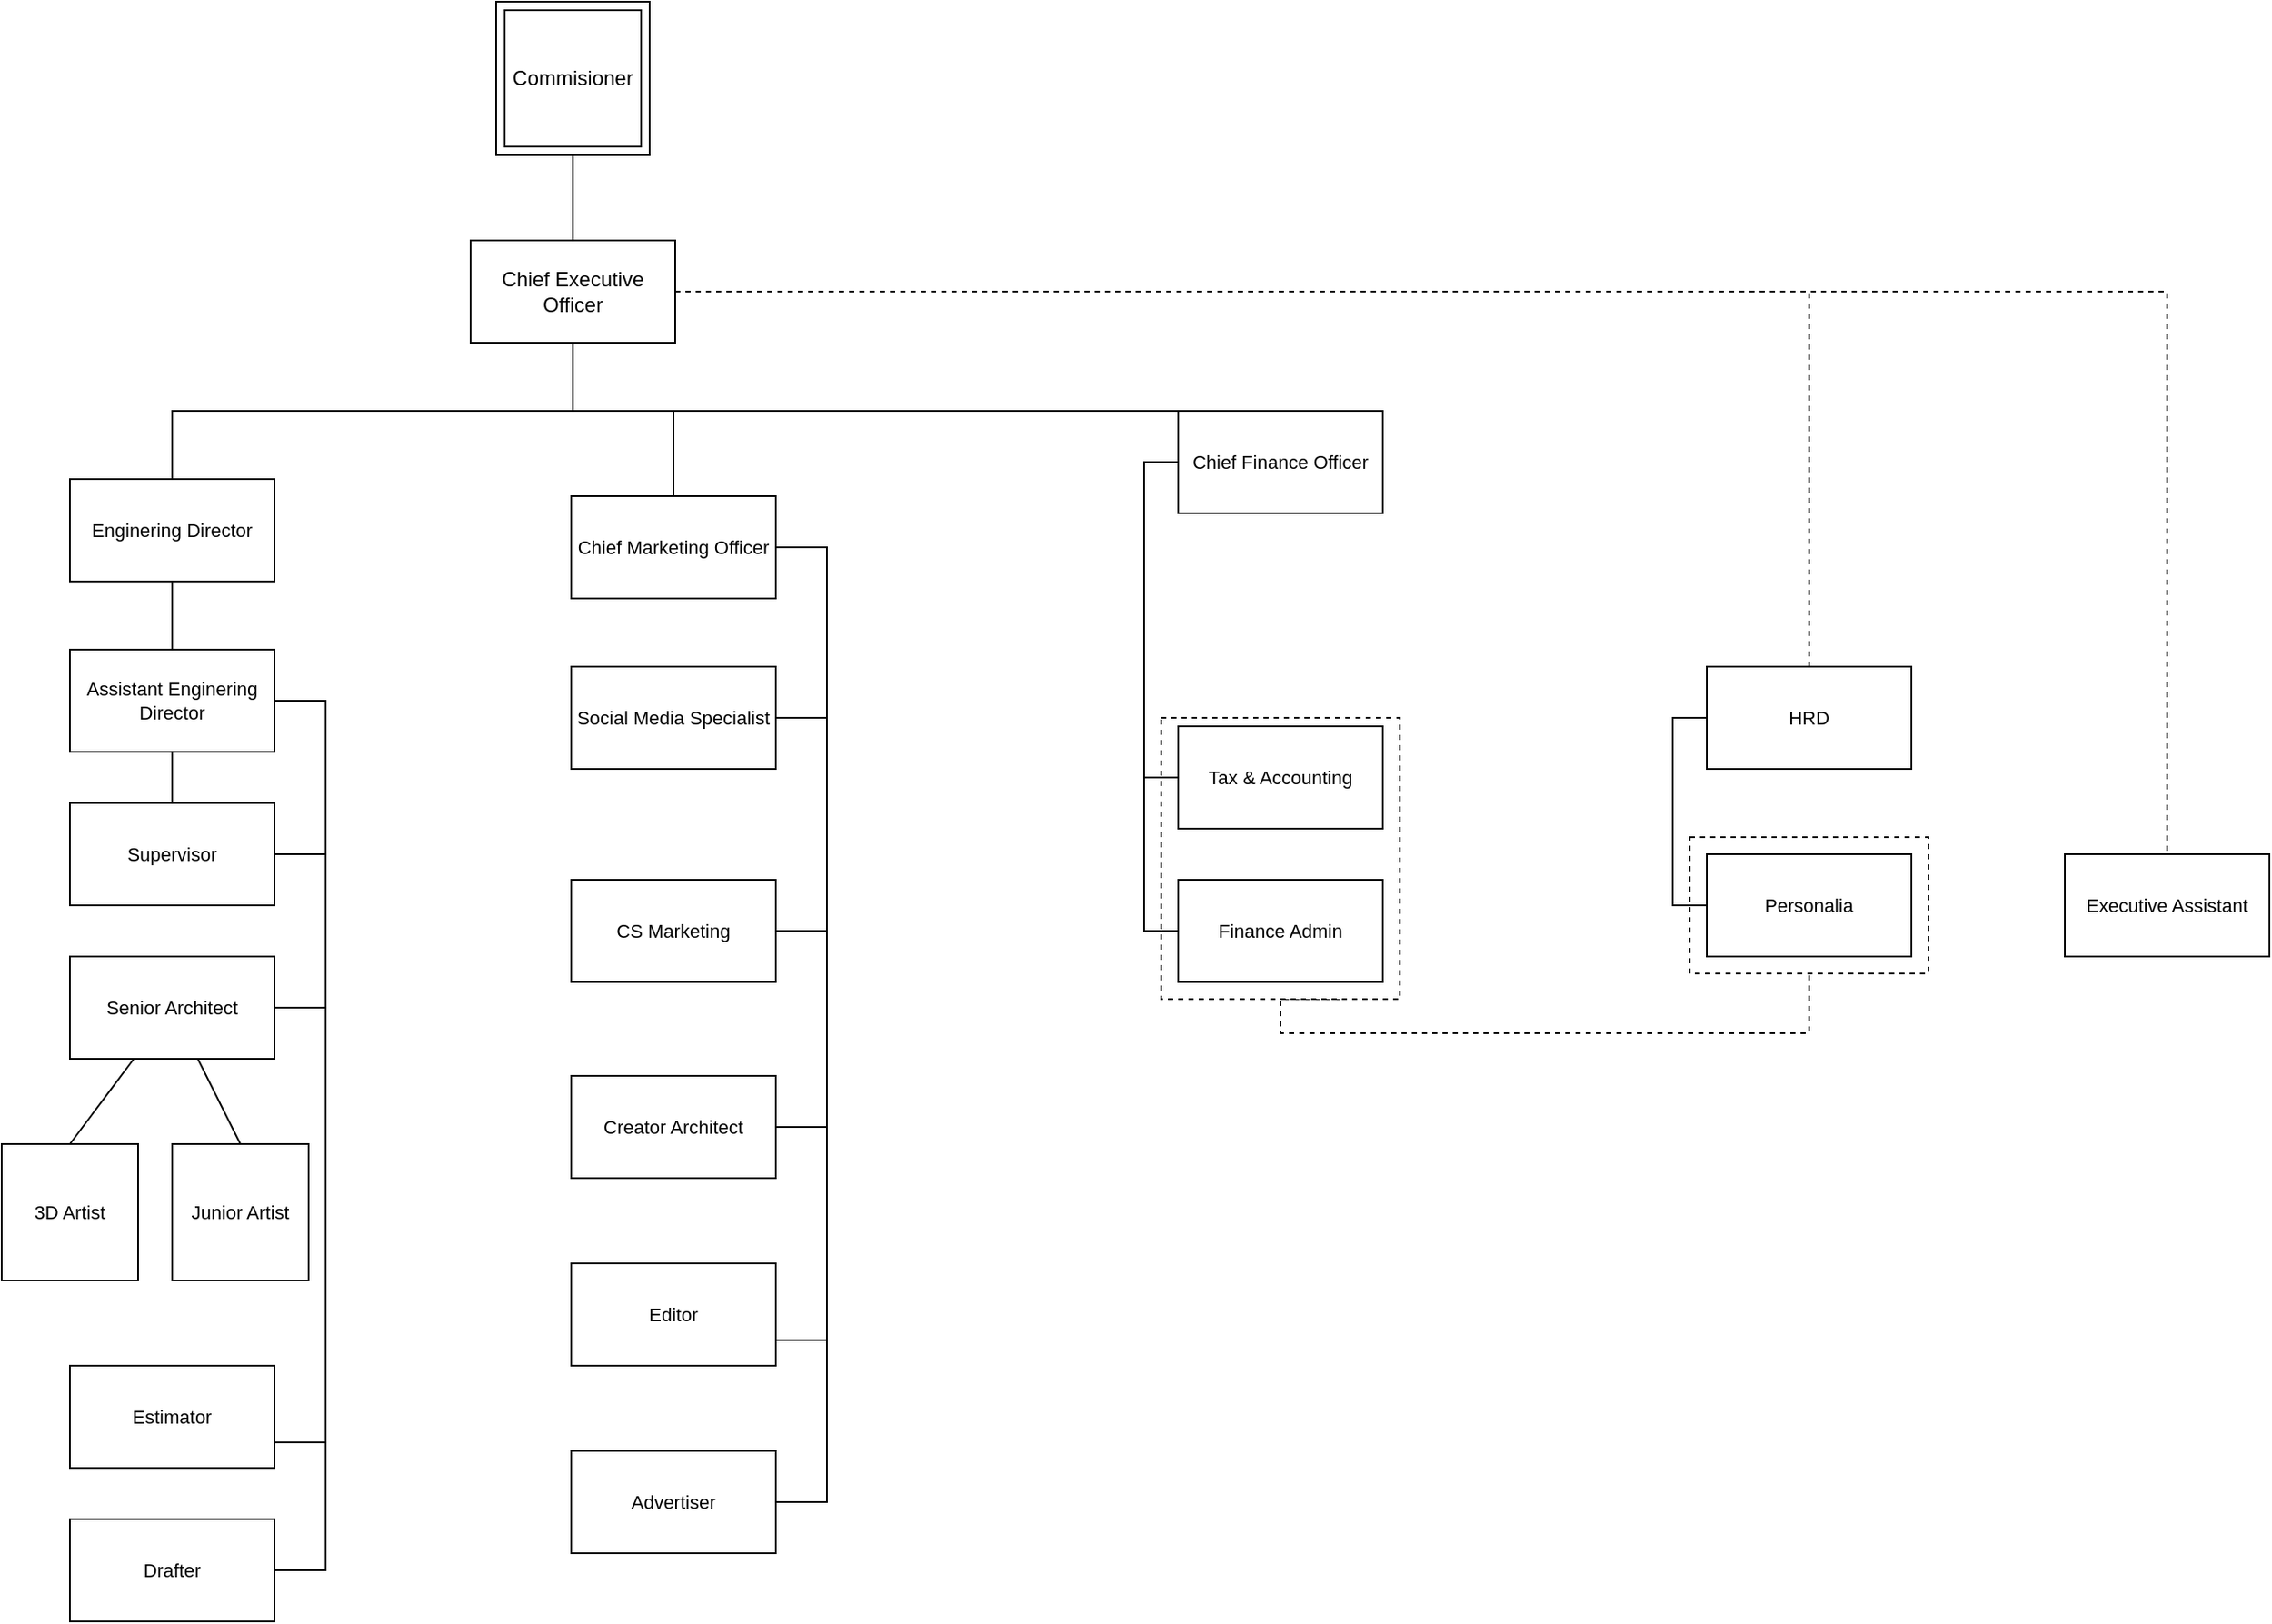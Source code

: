 <mxfile version="26.2.13">
  <diagram name="Halaman-1" id="KRT9VMPpkP1ITBcSx__i">
    <mxGraphModel dx="2264" dy="947" grid="1" gridSize="10" guides="1" tooltips="1" connect="1" arrows="1" fold="1" page="1" pageScale="1" pageWidth="827" pageHeight="1169" math="0" shadow="0">
      <root>
        <mxCell id="0" />
        <mxCell id="1" parent="0" />
        <mxCell id="sU6_pWVD_D7WRCJYZStw-86" value="" style="fontStyle=0;dashed=1;html=1;whiteSpace=wrap;fontFamily=Helvetica;fontSize=11;fontColor=default;labelBackgroundColor=default;" vertex="1" parent="1">
          <mxGeometry x="1070" y="590" width="140" height="80" as="geometry" />
        </mxCell>
        <mxCell id="sU6_pWVD_D7WRCJYZStw-89" style="edgeStyle=orthogonalEdgeStyle;shape=connector;rounded=0;orthogonalLoop=1;jettySize=auto;html=1;exitX=0.75;exitY=1;exitDx=0;exitDy=0;entryX=0.5;entryY=1;entryDx=0;entryDy=0;dashed=1;strokeColor=default;align=center;verticalAlign=middle;fontFamily=Helvetica;fontSize=11;fontColor=default;labelBackgroundColor=default;endArrow=none;" edge="1" parent="1" source="sU6_pWVD_D7WRCJYZStw-47" target="sU6_pWVD_D7WRCJYZStw-86">
          <mxGeometry relative="1" as="geometry">
            <Array as="points">
              <mxPoint x="830" y="685" />
              <mxPoint x="830" y="705" />
              <mxPoint x="1140" y="705" />
            </Array>
          </mxGeometry>
        </mxCell>
        <mxCell id="sU6_pWVD_D7WRCJYZStw-47" value="" style="fontStyle=0;dashed=1;html=1;whiteSpace=wrap;fontFamily=Helvetica;fontSize=11;fontColor=default;labelBackgroundColor=default;" vertex="1" parent="1">
          <mxGeometry x="760" y="520" width="140" height="165" as="geometry" />
        </mxCell>
        <mxCell id="sU6_pWVD_D7WRCJYZStw-2" value="" style="whiteSpace=wrap;html=1;aspect=fixed;" vertex="1" parent="1">
          <mxGeometry x="370" y="100" width="90" height="90" as="geometry" />
        </mxCell>
        <mxCell id="sU6_pWVD_D7WRCJYZStw-1" value="C&lt;span style=&quot;background-color: transparent; color: light-dark(rgb(0, 0, 0), rgb(255, 255, 255));&quot;&gt;ommisioner&lt;/span&gt;" style="whiteSpace=wrap;html=1;aspect=fixed;" vertex="1" parent="1">
          <mxGeometry x="375" y="105" width="80" height="80" as="geometry" />
        </mxCell>
        <mxCell id="sU6_pWVD_D7WRCJYZStw-13" style="edgeStyle=elbowEdgeStyle;shape=connector;rounded=0;orthogonalLoop=1;jettySize=auto;html=1;entryX=0.5;entryY=0;entryDx=0;entryDy=0;strokeColor=default;align=center;verticalAlign=middle;fontFamily=Helvetica;fontSize=11;fontColor=default;labelBackgroundColor=default;endArrow=none;elbow=vertical;" edge="1" parent="1" source="sU6_pWVD_D7WRCJYZStw-3" target="sU6_pWVD_D7WRCJYZStw-12">
          <mxGeometry relative="1" as="geometry" />
        </mxCell>
        <mxCell id="sU6_pWVD_D7WRCJYZStw-38" style="edgeStyle=orthogonalEdgeStyle;shape=connector;rounded=0;orthogonalLoop=1;jettySize=auto;html=1;entryX=0.5;entryY=0;entryDx=0;entryDy=0;strokeColor=default;align=center;verticalAlign=middle;fontFamily=Helvetica;fontSize=11;fontColor=default;labelBackgroundColor=default;endArrow=none;" edge="1" parent="1" source="sU6_pWVD_D7WRCJYZStw-3" target="sU6_pWVD_D7WRCJYZStw-36">
          <mxGeometry relative="1" as="geometry">
            <Array as="points">
              <mxPoint x="415" y="340" />
              <mxPoint x="630" y="340" />
            </Array>
          </mxGeometry>
        </mxCell>
        <mxCell id="sU6_pWVD_D7WRCJYZStw-95" style="edgeStyle=orthogonalEdgeStyle;shape=connector;rounded=0;orthogonalLoop=1;jettySize=auto;html=1;exitX=1;exitY=0.5;exitDx=0;exitDy=0;entryX=0.5;entryY=0;entryDx=0;entryDy=0;dashed=1;strokeColor=default;align=center;verticalAlign=middle;fontFamily=Helvetica;fontSize=11;fontColor=default;labelBackgroundColor=default;endArrow=none;" edge="1" parent="1" source="sU6_pWVD_D7WRCJYZStw-3" target="sU6_pWVD_D7WRCJYZStw-91">
          <mxGeometry relative="1" as="geometry" />
        </mxCell>
        <mxCell id="sU6_pWVD_D7WRCJYZStw-97" style="edgeStyle=orthogonalEdgeStyle;shape=connector;rounded=0;orthogonalLoop=1;jettySize=auto;html=1;exitX=1;exitY=0.5;exitDx=0;exitDy=0;entryX=0.5;entryY=0;entryDx=0;entryDy=0;dashed=1;strokeColor=default;align=center;verticalAlign=middle;fontFamily=Helvetica;fontSize=11;fontColor=default;labelBackgroundColor=default;endArrow=none;" edge="1" parent="1" source="sU6_pWVD_D7WRCJYZStw-3" target="sU6_pWVD_D7WRCJYZStw-96">
          <mxGeometry relative="1" as="geometry" />
        </mxCell>
        <mxCell id="sU6_pWVD_D7WRCJYZStw-98" style="edgeStyle=elbowEdgeStyle;shape=connector;rounded=0;orthogonalLoop=1;jettySize=auto;elbow=vertical;html=1;exitX=0.5;exitY=1;exitDx=0;exitDy=0;entryX=0.5;entryY=0;entryDx=0;entryDy=0;strokeColor=default;align=center;verticalAlign=middle;fontFamily=Helvetica;fontSize=11;fontColor=default;labelBackgroundColor=default;endArrow=none;" edge="1" parent="1" source="sU6_pWVD_D7WRCJYZStw-3" target="sU6_pWVD_D7WRCJYZStw-34">
          <mxGeometry relative="1" as="geometry">
            <Array as="points">
              <mxPoint x="450" y="340" />
            </Array>
          </mxGeometry>
        </mxCell>
        <mxCell id="sU6_pWVD_D7WRCJYZStw-3" value="Chief Executive Officer" style="rounded=0;whiteSpace=wrap;html=1;" vertex="1" parent="1">
          <mxGeometry x="355" y="240" width="120" height="60" as="geometry" />
        </mxCell>
        <mxCell id="sU6_pWVD_D7WRCJYZStw-6" value="" style="endArrow=none;html=1;rounded=0;exitX=0.5;exitY=1;exitDx=0;exitDy=0;entryX=0.5;entryY=0;entryDx=0;entryDy=0;" edge="1" parent="1" source="sU6_pWVD_D7WRCJYZStw-2" target="sU6_pWVD_D7WRCJYZStw-3">
          <mxGeometry width="50" height="50" relative="1" as="geometry">
            <mxPoint x="470" y="200" as="sourcePoint" />
            <mxPoint x="660" y="130" as="targetPoint" />
          </mxGeometry>
        </mxCell>
        <mxCell id="sU6_pWVD_D7WRCJYZStw-15" style="edgeStyle=none;shape=connector;rounded=0;orthogonalLoop=1;jettySize=auto;html=1;strokeColor=default;align=center;verticalAlign=middle;fontFamily=Helvetica;fontSize=11;fontColor=default;labelBackgroundColor=default;endArrow=none;" edge="1" parent="1" source="sU6_pWVD_D7WRCJYZStw-12" target="sU6_pWVD_D7WRCJYZStw-14">
          <mxGeometry relative="1" as="geometry" />
        </mxCell>
        <mxCell id="sU6_pWVD_D7WRCJYZStw-12" value="Enginering Director" style="rounded=0;whiteSpace=wrap;html=1;fontFamily=Helvetica;fontSize=11;fontColor=default;labelBackgroundColor=default;" vertex="1" parent="1">
          <mxGeometry x="120" y="380" width="120" height="60" as="geometry" />
        </mxCell>
        <mxCell id="sU6_pWVD_D7WRCJYZStw-17" style="edgeStyle=none;shape=connector;rounded=0;orthogonalLoop=1;jettySize=auto;html=1;entryX=0.5;entryY=0;entryDx=0;entryDy=0;strokeColor=default;align=center;verticalAlign=middle;fontFamily=Helvetica;fontSize=11;fontColor=default;labelBackgroundColor=default;endArrow=none;" edge="1" parent="1" source="sU6_pWVD_D7WRCJYZStw-14" target="sU6_pWVD_D7WRCJYZStw-16">
          <mxGeometry relative="1" as="geometry" />
        </mxCell>
        <mxCell id="sU6_pWVD_D7WRCJYZStw-20" style="edgeStyle=entityRelationEdgeStyle;shape=connector;rounded=0;orthogonalLoop=1;jettySize=auto;html=1;entryX=1;entryY=0.5;entryDx=0;entryDy=0;strokeColor=default;align=center;verticalAlign=middle;fontFamily=Helvetica;fontSize=11;fontColor=default;labelBackgroundColor=default;endArrow=none;" edge="1" parent="1" source="sU6_pWVD_D7WRCJYZStw-14" target="sU6_pWVD_D7WRCJYZStw-16">
          <mxGeometry relative="1" as="geometry" />
        </mxCell>
        <mxCell id="sU6_pWVD_D7WRCJYZStw-22" style="edgeStyle=entityRelationEdgeStyle;shape=connector;rounded=0;orthogonalLoop=1;jettySize=auto;html=1;entryX=1;entryY=0.5;entryDx=0;entryDy=0;strokeColor=default;align=center;verticalAlign=middle;fontFamily=Helvetica;fontSize=11;fontColor=default;labelBackgroundColor=default;endArrow=none;" edge="1" parent="1" source="sU6_pWVD_D7WRCJYZStw-14" target="sU6_pWVD_D7WRCJYZStw-21">
          <mxGeometry relative="1" as="geometry" />
        </mxCell>
        <mxCell id="sU6_pWVD_D7WRCJYZStw-33" style="edgeStyle=entityRelationEdgeStyle;shape=connector;rounded=0;orthogonalLoop=1;jettySize=auto;html=1;entryX=1;entryY=0.5;entryDx=0;entryDy=0;strokeColor=default;align=center;verticalAlign=middle;fontFamily=Helvetica;fontSize=11;fontColor=default;labelBackgroundColor=default;endArrow=none;" edge="1" parent="1" source="sU6_pWVD_D7WRCJYZStw-14" target="sU6_pWVD_D7WRCJYZStw-32">
          <mxGeometry relative="1" as="geometry" />
        </mxCell>
        <mxCell id="sU6_pWVD_D7WRCJYZStw-14" value="Assistant Enginering Director" style="rounded=0;whiteSpace=wrap;html=1;fontFamily=Helvetica;fontSize=11;fontColor=default;labelBackgroundColor=default;" vertex="1" parent="1">
          <mxGeometry x="120" y="480" width="120" height="60" as="geometry" />
        </mxCell>
        <mxCell id="sU6_pWVD_D7WRCJYZStw-16" value="Supervisor" style="rounded=0;whiteSpace=wrap;html=1;fontFamily=Helvetica;fontSize=11;fontColor=default;labelBackgroundColor=default;" vertex="1" parent="1">
          <mxGeometry x="120" y="570" width="120" height="60" as="geometry" />
        </mxCell>
        <mxCell id="sU6_pWVD_D7WRCJYZStw-28" style="edgeStyle=none;shape=connector;rounded=0;orthogonalLoop=1;jettySize=auto;html=1;entryX=0.5;entryY=0;entryDx=0;entryDy=0;strokeColor=default;align=center;verticalAlign=middle;fontFamily=Helvetica;fontSize=11;fontColor=default;labelBackgroundColor=default;endArrow=none;" edge="1" parent="1" source="sU6_pWVD_D7WRCJYZStw-21" target="sU6_pWVD_D7WRCJYZStw-26">
          <mxGeometry relative="1" as="geometry" />
        </mxCell>
        <mxCell id="sU6_pWVD_D7WRCJYZStw-29" style="edgeStyle=none;shape=connector;rounded=0;orthogonalLoop=1;jettySize=auto;html=1;entryX=0.5;entryY=0;entryDx=0;entryDy=0;strokeColor=default;align=center;verticalAlign=middle;fontFamily=Helvetica;fontSize=11;fontColor=default;labelBackgroundColor=default;endArrow=none;" edge="1" parent="1" source="sU6_pWVD_D7WRCJYZStw-21" target="sU6_pWVD_D7WRCJYZStw-27">
          <mxGeometry relative="1" as="geometry" />
        </mxCell>
        <mxCell id="sU6_pWVD_D7WRCJYZStw-31" style="edgeStyle=entityRelationEdgeStyle;shape=connector;rounded=0;orthogonalLoop=1;jettySize=auto;html=1;entryX=1;entryY=0.75;entryDx=0;entryDy=0;strokeColor=default;align=center;verticalAlign=middle;fontFamily=Helvetica;fontSize=11;fontColor=default;labelBackgroundColor=default;endArrow=none;" edge="1" parent="1" source="sU6_pWVD_D7WRCJYZStw-21" target="sU6_pWVD_D7WRCJYZStw-30">
          <mxGeometry relative="1" as="geometry" />
        </mxCell>
        <mxCell id="sU6_pWVD_D7WRCJYZStw-21" value="Senior Architect" style="rounded=0;whiteSpace=wrap;html=1;fontFamily=Helvetica;fontSize=11;fontColor=default;labelBackgroundColor=default;" vertex="1" parent="1">
          <mxGeometry x="120" y="660" width="120" height="60" as="geometry" />
        </mxCell>
        <mxCell id="sU6_pWVD_D7WRCJYZStw-26" value="3D Artist" style="whiteSpace=wrap;html=1;aspect=fixed;fontFamily=Helvetica;fontSize=11;fontColor=default;labelBackgroundColor=default;" vertex="1" parent="1">
          <mxGeometry x="80" y="770" width="80" height="80" as="geometry" />
        </mxCell>
        <mxCell id="sU6_pWVD_D7WRCJYZStw-27" value="Junior Artist" style="whiteSpace=wrap;html=1;aspect=fixed;fontFamily=Helvetica;fontSize=11;fontColor=default;labelBackgroundColor=default;" vertex="1" parent="1">
          <mxGeometry x="180" y="770" width="80" height="80" as="geometry" />
        </mxCell>
        <mxCell id="sU6_pWVD_D7WRCJYZStw-30" value="Estimator" style="rounded=0;whiteSpace=wrap;html=1;fontFamily=Helvetica;fontSize=11;fontColor=default;labelBackgroundColor=default;" vertex="1" parent="1">
          <mxGeometry x="120" y="900" width="120" height="60" as="geometry" />
        </mxCell>
        <mxCell id="sU6_pWVD_D7WRCJYZStw-32" value="Drafter" style="rounded=0;whiteSpace=wrap;html=1;fontFamily=Helvetica;fontSize=11;fontColor=default;labelBackgroundColor=default;" vertex="1" parent="1">
          <mxGeometry x="120" y="990" width="120" height="60" as="geometry" />
        </mxCell>
        <mxCell id="sU6_pWVD_D7WRCJYZStw-105" style="edgeStyle=entityRelationEdgeStyle;shape=connector;rounded=0;orthogonalLoop=1;jettySize=auto;html=1;exitX=1;exitY=0.5;exitDx=0;exitDy=0;entryX=1;entryY=0.5;entryDx=0;entryDy=0;strokeColor=default;align=center;verticalAlign=middle;fontFamily=Helvetica;fontSize=11;fontColor=default;labelBackgroundColor=default;endArrow=none;" edge="1" parent="1" source="sU6_pWVD_D7WRCJYZStw-34" target="sU6_pWVD_D7WRCJYZStw-99">
          <mxGeometry relative="1" as="geometry" />
        </mxCell>
        <mxCell id="sU6_pWVD_D7WRCJYZStw-106" style="edgeStyle=entityRelationEdgeStyle;shape=connector;rounded=0;orthogonalLoop=1;jettySize=auto;html=1;exitX=1;exitY=0.5;exitDx=0;exitDy=0;entryX=1;entryY=0.5;entryDx=0;entryDy=0;strokeColor=default;align=center;verticalAlign=middle;fontFamily=Helvetica;fontSize=11;fontColor=default;labelBackgroundColor=default;endArrow=none;" edge="1" parent="1" source="sU6_pWVD_D7WRCJYZStw-34" target="sU6_pWVD_D7WRCJYZStw-100">
          <mxGeometry relative="1" as="geometry" />
        </mxCell>
        <mxCell id="sU6_pWVD_D7WRCJYZStw-107" style="edgeStyle=entityRelationEdgeStyle;shape=connector;rounded=0;orthogonalLoop=1;jettySize=auto;html=1;exitX=1;exitY=0.5;exitDx=0;exitDy=0;entryX=1;entryY=0.5;entryDx=0;entryDy=0;strokeColor=default;align=center;verticalAlign=middle;fontFamily=Helvetica;fontSize=11;fontColor=default;labelBackgroundColor=default;endArrow=none;" edge="1" parent="1" source="sU6_pWVD_D7WRCJYZStw-34" target="sU6_pWVD_D7WRCJYZStw-101">
          <mxGeometry relative="1" as="geometry" />
        </mxCell>
        <mxCell id="sU6_pWVD_D7WRCJYZStw-108" style="edgeStyle=entityRelationEdgeStyle;shape=connector;rounded=0;orthogonalLoop=1;jettySize=auto;html=1;exitX=1;exitY=0.5;exitDx=0;exitDy=0;entryX=1;entryY=0.75;entryDx=0;entryDy=0;strokeColor=default;align=center;verticalAlign=middle;fontFamily=Helvetica;fontSize=11;fontColor=default;labelBackgroundColor=default;endArrow=none;" edge="1" parent="1" source="sU6_pWVD_D7WRCJYZStw-34" target="sU6_pWVD_D7WRCJYZStw-102">
          <mxGeometry relative="1" as="geometry" />
        </mxCell>
        <mxCell id="sU6_pWVD_D7WRCJYZStw-109" style="edgeStyle=entityRelationEdgeStyle;shape=connector;rounded=0;orthogonalLoop=1;jettySize=auto;html=1;exitX=1;exitY=0.5;exitDx=0;exitDy=0;entryX=1;entryY=0.5;entryDx=0;entryDy=0;strokeColor=default;align=center;verticalAlign=middle;fontFamily=Helvetica;fontSize=11;fontColor=default;labelBackgroundColor=default;endArrow=none;" edge="1" parent="1" source="sU6_pWVD_D7WRCJYZStw-34" target="sU6_pWVD_D7WRCJYZStw-103">
          <mxGeometry relative="1" as="geometry" />
        </mxCell>
        <mxCell id="sU6_pWVD_D7WRCJYZStw-34" value="Chief Marketing Officer" style="rounded=0;whiteSpace=wrap;html=1;fontFamily=Helvetica;fontSize=11;fontColor=default;labelBackgroundColor=default;" vertex="1" parent="1">
          <mxGeometry x="414" y="390" width="120" height="60" as="geometry" />
        </mxCell>
        <mxCell id="sU6_pWVD_D7WRCJYZStw-82" style="edgeStyle=orthogonalEdgeStyle;shape=connector;rounded=0;orthogonalLoop=1;jettySize=auto;html=1;exitX=0;exitY=0.25;exitDx=0;exitDy=0;entryX=0;entryY=0.5;entryDx=0;entryDy=0;strokeColor=default;align=center;verticalAlign=middle;fontFamily=Helvetica;fontSize=11;fontColor=default;labelBackgroundColor=default;endArrow=none;" edge="1" parent="1" source="sU6_pWVD_D7WRCJYZStw-36" target="sU6_pWVD_D7WRCJYZStw-39">
          <mxGeometry relative="1" as="geometry">
            <Array as="points">
              <mxPoint x="770" y="370" />
              <mxPoint x="750" y="370" />
              <mxPoint x="750" y="555" />
            </Array>
          </mxGeometry>
        </mxCell>
        <mxCell id="sU6_pWVD_D7WRCJYZStw-83" style="edgeStyle=orthogonalEdgeStyle;shape=connector;rounded=0;orthogonalLoop=1;jettySize=auto;html=1;exitX=0;exitY=0.5;exitDx=0;exitDy=0;entryX=0;entryY=0.5;entryDx=0;entryDy=0;strokeColor=default;align=center;verticalAlign=middle;fontFamily=Helvetica;fontSize=11;fontColor=default;labelBackgroundColor=default;endArrow=none;" edge="1" parent="1" source="sU6_pWVD_D7WRCJYZStw-36" target="sU6_pWVD_D7WRCJYZStw-42">
          <mxGeometry relative="1" as="geometry" />
        </mxCell>
        <mxCell id="sU6_pWVD_D7WRCJYZStw-36" value="Chief Finance Officer" style="rounded=0;whiteSpace=wrap;html=1;fontFamily=Helvetica;fontSize=11;fontColor=default;labelBackgroundColor=default;" vertex="1" parent="1">
          <mxGeometry x="770" y="340" width="120" height="60" as="geometry" />
        </mxCell>
        <mxCell id="sU6_pWVD_D7WRCJYZStw-39" value="Tax &amp;amp; Accounting" style="rounded=0;whiteSpace=wrap;html=1;fontFamily=Helvetica;fontSize=11;fontColor=default;labelBackgroundColor=default;" vertex="1" parent="1">
          <mxGeometry x="770" y="525" width="120" height="60" as="geometry" />
        </mxCell>
        <mxCell id="sU6_pWVD_D7WRCJYZStw-42" value="Finance Admin" style="rounded=0;whiteSpace=wrap;html=1;fontFamily=Helvetica;fontSize=11;fontColor=default;labelBackgroundColor=default;" vertex="1" parent="1">
          <mxGeometry x="770" y="615" width="120" height="60" as="geometry" />
        </mxCell>
        <mxCell id="sU6_pWVD_D7WRCJYZStw-48" style="edgeStyle=none;shape=connector;rounded=0;orthogonalLoop=1;jettySize=auto;html=1;exitX=0;exitY=0.5;exitDx=0;exitDy=0;strokeColor=default;align=center;verticalAlign=middle;fontFamily=Helvetica;fontSize=11;fontColor=default;labelBackgroundColor=default;endArrow=none;" edge="1" parent="1" source="sU6_pWVD_D7WRCJYZStw-47" target="sU6_pWVD_D7WRCJYZStw-47">
          <mxGeometry relative="1" as="geometry" />
        </mxCell>
        <mxCell id="sU6_pWVD_D7WRCJYZStw-93" style="edgeStyle=orthogonalEdgeStyle;shape=connector;rounded=0;orthogonalLoop=1;jettySize=auto;html=1;exitX=0;exitY=0.5;exitDx=0;exitDy=0;entryX=0;entryY=0.5;entryDx=0;entryDy=0;strokeColor=default;align=center;verticalAlign=middle;fontFamily=Helvetica;fontSize=11;fontColor=default;labelBackgroundColor=default;endArrow=none;" edge="1" parent="1" source="sU6_pWVD_D7WRCJYZStw-85" target="sU6_pWVD_D7WRCJYZStw-91">
          <mxGeometry relative="1" as="geometry" />
        </mxCell>
        <mxCell id="sU6_pWVD_D7WRCJYZStw-85" value="Personalia" style="rounded=0;whiteSpace=wrap;html=1;fontFamily=Helvetica;fontSize=11;fontColor=default;labelBackgroundColor=default;" vertex="1" parent="1">
          <mxGeometry x="1080" y="600" width="120" height="60" as="geometry" />
        </mxCell>
        <mxCell id="sU6_pWVD_D7WRCJYZStw-91" value="HRD" style="rounded=0;whiteSpace=wrap;html=1;fontFamily=Helvetica;fontSize=11;fontColor=default;labelBackgroundColor=default;" vertex="1" parent="1">
          <mxGeometry x="1080" y="490" width="120" height="60" as="geometry" />
        </mxCell>
        <mxCell id="sU6_pWVD_D7WRCJYZStw-96" value="Executive Assistant" style="rounded=0;whiteSpace=wrap;html=1;fontFamily=Helvetica;fontSize=11;fontColor=default;labelBackgroundColor=default;" vertex="1" parent="1">
          <mxGeometry x="1290" y="600" width="120" height="60" as="geometry" />
        </mxCell>
        <mxCell id="sU6_pWVD_D7WRCJYZStw-99" value="Social Media Specialist" style="rounded=0;whiteSpace=wrap;html=1;fontFamily=Helvetica;fontSize=11;fontColor=default;labelBackgroundColor=default;" vertex="1" parent="1">
          <mxGeometry x="414" y="490" width="120" height="60" as="geometry" />
        </mxCell>
        <mxCell id="sU6_pWVD_D7WRCJYZStw-100" value="CS Marketing" style="rounded=0;whiteSpace=wrap;html=1;fontFamily=Helvetica;fontSize=11;fontColor=default;labelBackgroundColor=default;" vertex="1" parent="1">
          <mxGeometry x="414" y="615" width="120" height="60" as="geometry" />
        </mxCell>
        <mxCell id="sU6_pWVD_D7WRCJYZStw-101" value="Creator Architect" style="rounded=0;whiteSpace=wrap;html=1;fontFamily=Helvetica;fontSize=11;fontColor=default;labelBackgroundColor=default;" vertex="1" parent="1">
          <mxGeometry x="414" y="730" width="120" height="60" as="geometry" />
        </mxCell>
        <mxCell id="sU6_pWVD_D7WRCJYZStw-102" value="Editor" style="rounded=0;whiteSpace=wrap;html=1;fontFamily=Helvetica;fontSize=11;fontColor=default;labelBackgroundColor=default;" vertex="1" parent="1">
          <mxGeometry x="414" y="840" width="120" height="60" as="geometry" />
        </mxCell>
        <mxCell id="sU6_pWVD_D7WRCJYZStw-103" value="Advertiser" style="rounded=0;whiteSpace=wrap;html=1;fontFamily=Helvetica;fontSize=11;fontColor=default;labelBackgroundColor=default;" vertex="1" parent="1">
          <mxGeometry x="414" y="950" width="120" height="60" as="geometry" />
        </mxCell>
      </root>
    </mxGraphModel>
  </diagram>
</mxfile>
